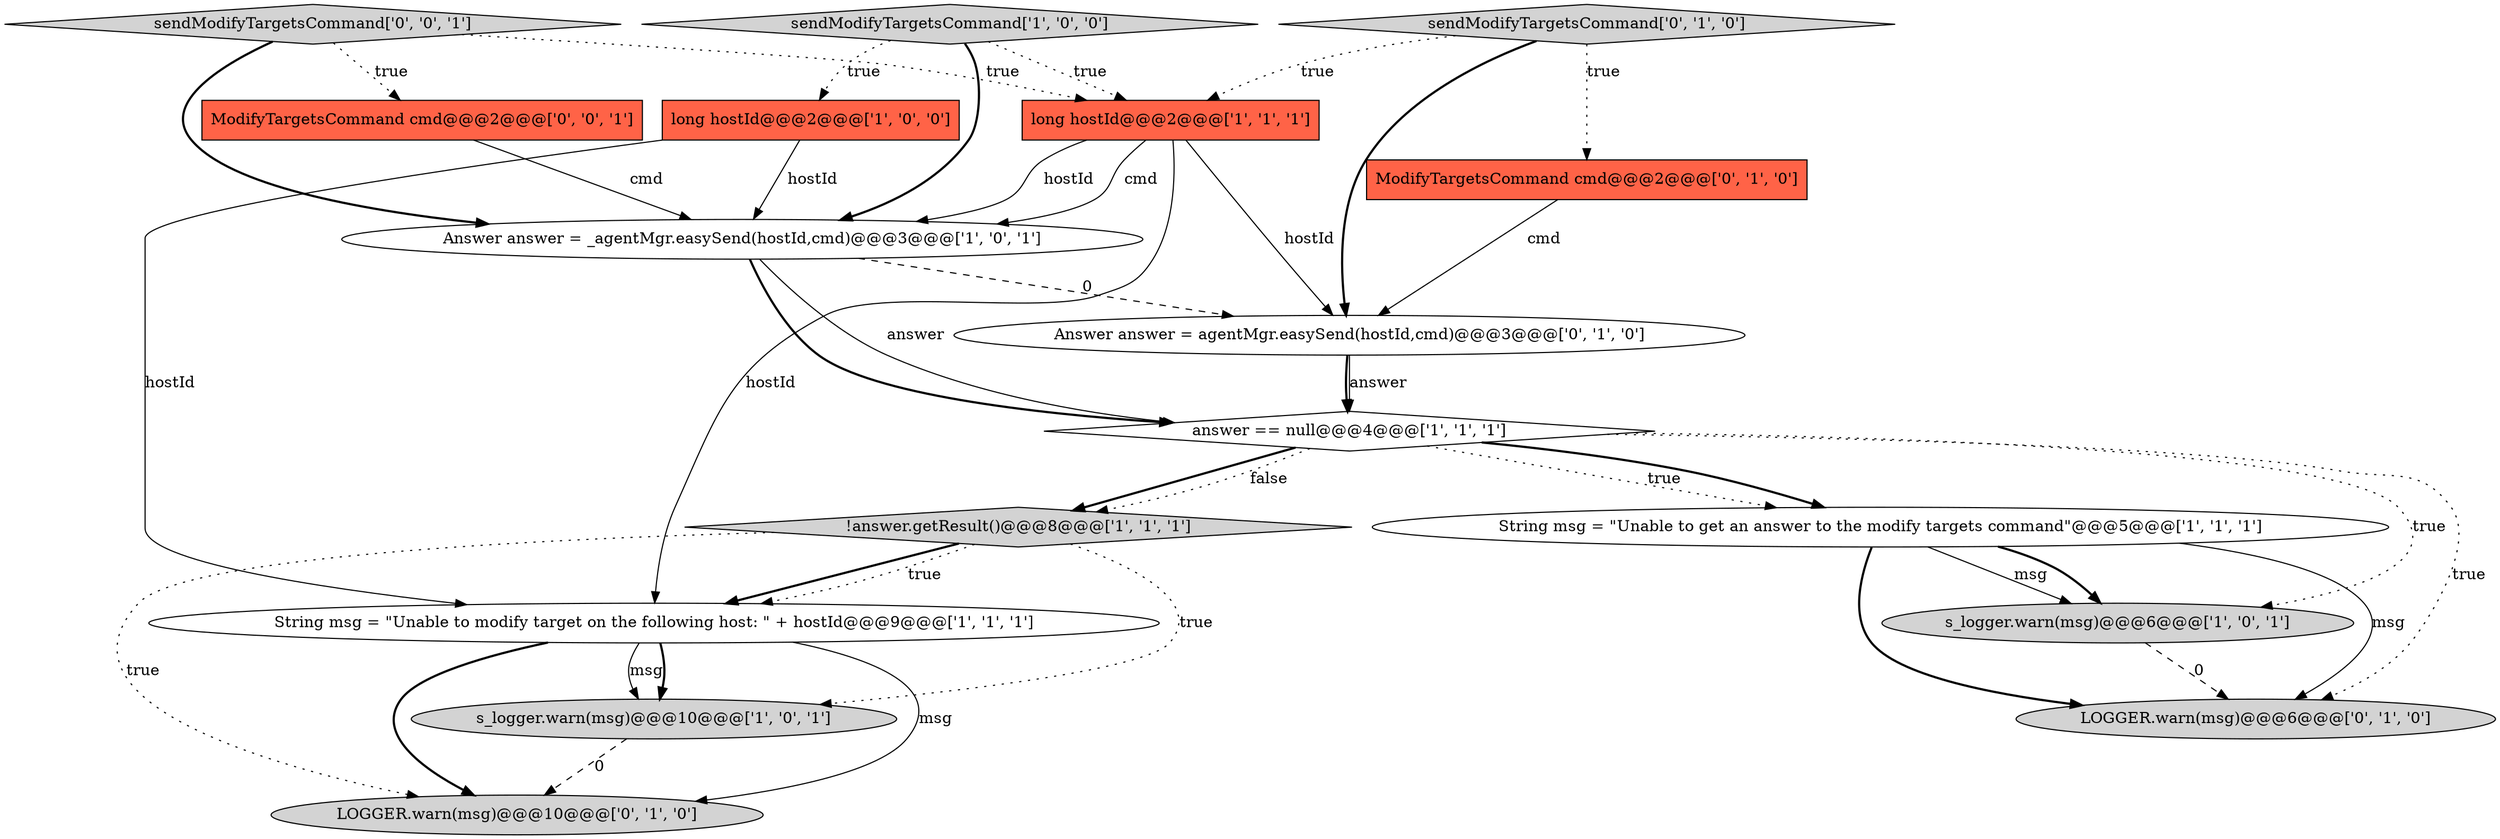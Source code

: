 digraph {
4 [style = filled, label = "String msg = \"Unable to get an answer to the modify targets command\"@@@5@@@['1', '1', '1']", fillcolor = white, shape = ellipse image = "AAA0AAABBB1BBB"];
13 [style = filled, label = "Answer answer = agentMgr.easySend(hostId,cmd)@@@3@@@['0', '1', '0']", fillcolor = white, shape = ellipse image = "AAA1AAABBB2BBB"];
8 [style = filled, label = "s_logger.warn(msg)@@@10@@@['1', '0', '1']", fillcolor = lightgray, shape = ellipse image = "AAA0AAABBB1BBB"];
10 [style = filled, label = "sendModifyTargetsCommand['0', '1', '0']", fillcolor = lightgray, shape = diamond image = "AAA0AAABBB2BBB"];
14 [style = filled, label = "LOGGER.warn(msg)@@@6@@@['0', '1', '0']", fillcolor = lightgray, shape = ellipse image = "AAA1AAABBB2BBB"];
1 [style = filled, label = "Answer answer = _agentMgr.easySend(hostId,cmd)@@@3@@@['1', '0', '1']", fillcolor = white, shape = ellipse image = "AAA0AAABBB1BBB"];
12 [style = filled, label = "LOGGER.warn(msg)@@@10@@@['0', '1', '0']", fillcolor = lightgray, shape = ellipse image = "AAA1AAABBB2BBB"];
7 [style = filled, label = "answer == null@@@4@@@['1', '1', '1']", fillcolor = white, shape = diamond image = "AAA0AAABBB1BBB"];
11 [style = filled, label = "ModifyTargetsCommand cmd@@@2@@@['0', '1', '0']", fillcolor = tomato, shape = box image = "AAA0AAABBB2BBB"];
9 [style = filled, label = "!answer.getResult()@@@8@@@['1', '1', '1']", fillcolor = lightgray, shape = diamond image = "AAA0AAABBB1BBB"];
15 [style = filled, label = "ModifyTargetsCommand cmd@@@2@@@['0', '0', '1']", fillcolor = tomato, shape = box image = "AAA0AAABBB3BBB"];
16 [style = filled, label = "sendModifyTargetsCommand['0', '0', '1']", fillcolor = lightgray, shape = diamond image = "AAA0AAABBB3BBB"];
3 [style = filled, label = "String msg = \"Unable to modify target on the following host: \" + hostId@@@9@@@['1', '1', '1']", fillcolor = white, shape = ellipse image = "AAA0AAABBB1BBB"];
5 [style = filled, label = "s_logger.warn(msg)@@@6@@@['1', '0', '1']", fillcolor = lightgray, shape = ellipse image = "AAA0AAABBB1BBB"];
6 [style = filled, label = "long hostId@@@2@@@['1', '1', '1']", fillcolor = tomato, shape = box image = "AAA0AAABBB1BBB"];
0 [style = filled, label = "sendModifyTargetsCommand['1', '0', '0']", fillcolor = lightgray, shape = diamond image = "AAA0AAABBB1BBB"];
2 [style = filled, label = "long hostId@@@2@@@['1', '0', '0']", fillcolor = tomato, shape = box image = "AAA0AAABBB1BBB"];
0->2 [style = dotted, label="true"];
9->8 [style = dotted, label="true"];
3->12 [style = solid, label="msg"];
7->4 [style = dotted, label="true"];
0->6 [style = dotted, label="true"];
13->7 [style = bold, label=""];
5->14 [style = dashed, label="0"];
6->3 [style = solid, label="hostId"];
6->1 [style = solid, label="hostId"];
7->9 [style = bold, label=""];
4->5 [style = solid, label="msg"];
4->5 [style = bold, label=""];
9->3 [style = bold, label=""];
7->9 [style = dotted, label="false"];
16->15 [style = dotted, label="true"];
0->1 [style = bold, label=""];
1->13 [style = dashed, label="0"];
16->6 [style = dotted, label="true"];
7->5 [style = dotted, label="true"];
3->8 [style = solid, label="msg"];
8->12 [style = dashed, label="0"];
13->7 [style = solid, label="answer"];
16->1 [style = bold, label=""];
10->13 [style = bold, label=""];
4->14 [style = solid, label="msg"];
2->1 [style = solid, label="hostId"];
7->4 [style = bold, label=""];
15->1 [style = solid, label="cmd"];
3->12 [style = bold, label=""];
7->14 [style = dotted, label="true"];
3->8 [style = bold, label=""];
1->7 [style = solid, label="answer"];
4->14 [style = bold, label=""];
10->6 [style = dotted, label="true"];
9->3 [style = dotted, label="true"];
6->13 [style = solid, label="hostId"];
1->7 [style = bold, label=""];
9->12 [style = dotted, label="true"];
10->11 [style = dotted, label="true"];
6->1 [style = solid, label="cmd"];
2->3 [style = solid, label="hostId"];
11->13 [style = solid, label="cmd"];
}
